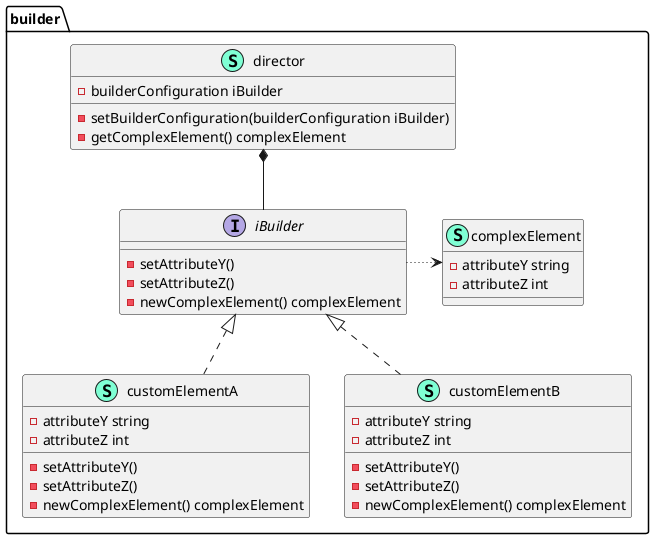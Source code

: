 @startuml builder

namespace builder {
    class customElementA << (S,Aquamarine) >> {
        - attributeY string
        - attributeZ int

        - setAttributeY() 
        - setAttributeZ() 
        - newComplexElement() complexElement

    }
    class customElementB << (S,Aquamarine) >> {
        - attributeY string
        - attributeZ int

        - setAttributeY() 
        - setAttributeZ() 
        - newComplexElement() complexElement

    }
    class director << (S,Aquamarine) >> {
        - builderConfiguration iBuilder

        - setBuilderConfiguration(builderConfiguration iBuilder) 
        - getComplexElement() complexElement

    }
    interface iBuilder  {
        - setAttributeY() 
        - setAttributeZ() 
        - newComplexElement() complexElement

    }
    class complexElement << (S,Aquamarine) >> {
        - attributeY string
        - attributeZ int

    }
}

"builder.director" *-- "builder.iBuilder"

/' together {
    class builder.customElementA
    class builder.customElementB
} '/
"builder.iBuilder" <|.. "builder.customElementA"
"builder.iBuilder" <|.. "builder.customElementB"

'hide builder.complexElement
'"builder.iBuilder" .> "builder.complexElement"
"builder.iBuilder" .[dotted,thickness=1]> "builder.complexElement"


@enduml
